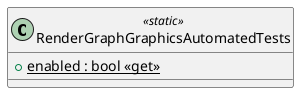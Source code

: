 @startuml
class RenderGraphGraphicsAutomatedTests <<static>> {
    + {static} enabled : bool <<get>>
}
@enduml
